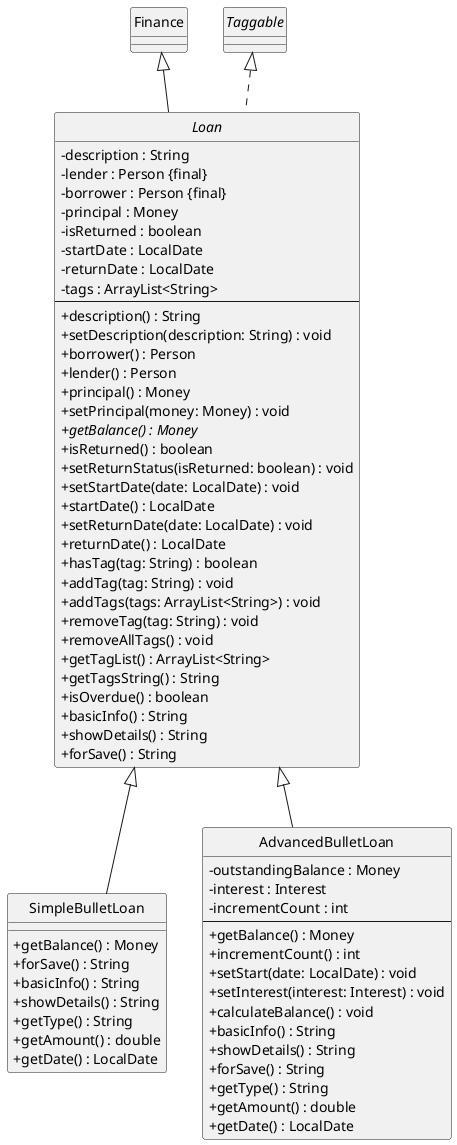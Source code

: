 @startuml

hide circle
skinparam classAttributeIconSize 0

abstract class Loan extends Finance implements Taggable {
    - description : String
    - lender : Person {final}
    - borrower : Person {final}
    - principal : Money
    - isReturned : boolean
    - startDate : LocalDate
    - returnDate : LocalDate
    - tags : ArrayList<String>
    --
    + description() : String
    + setDescription(description: String) : void
    + borrower() : Person
    + lender() : Person
    + principal() : Money
    + setPrincipal(money: Money) : void
    + getBalance() : Money {abstract}
    + isReturned() : boolean
    + setReturnStatus(isReturned: boolean) : void
    + setStartDate(date: LocalDate) : void
    + startDate() : LocalDate
    + setReturnDate(date: LocalDate) : void
    + returnDate() : LocalDate
    + hasTag(tag: String) : boolean
    + addTag(tag: String) : void
    + addTags(tags: ArrayList<String>) : void
    + removeTag(tag: String) : void
    + removeAllTags() : void
    + getTagList() : ArrayList<String>
    + getTagsString() : String
    + isOverdue() : boolean
    + basicInfo() : String
    + showDetails() : String
    + forSave() : String
}

class SimpleBulletLoan extends Loan {
    + getBalance() : Money
    + forSave() : String
    + basicInfo() : String
    + showDetails() : String
    + getType() : String
    + getAmount() : double
    + getDate() : LocalDate
}


class AdvancedBulletLoan extends Loan {
    - outstandingBalance : Money
    - interest : Interest
    - incrementCount : int
    --
    + getBalance() : Money
    + incrementCount() : int
    + setStart(date: LocalDate) : void
    + setInterest(interest: Interest) : void
    + calculateBalance() : void
    + basicInfo() : String
    + showDetails() : String
    + forSave() : String
    + getType() : String
    + getAmount() : double
    + getDate() : LocalDate
}

@enduml

